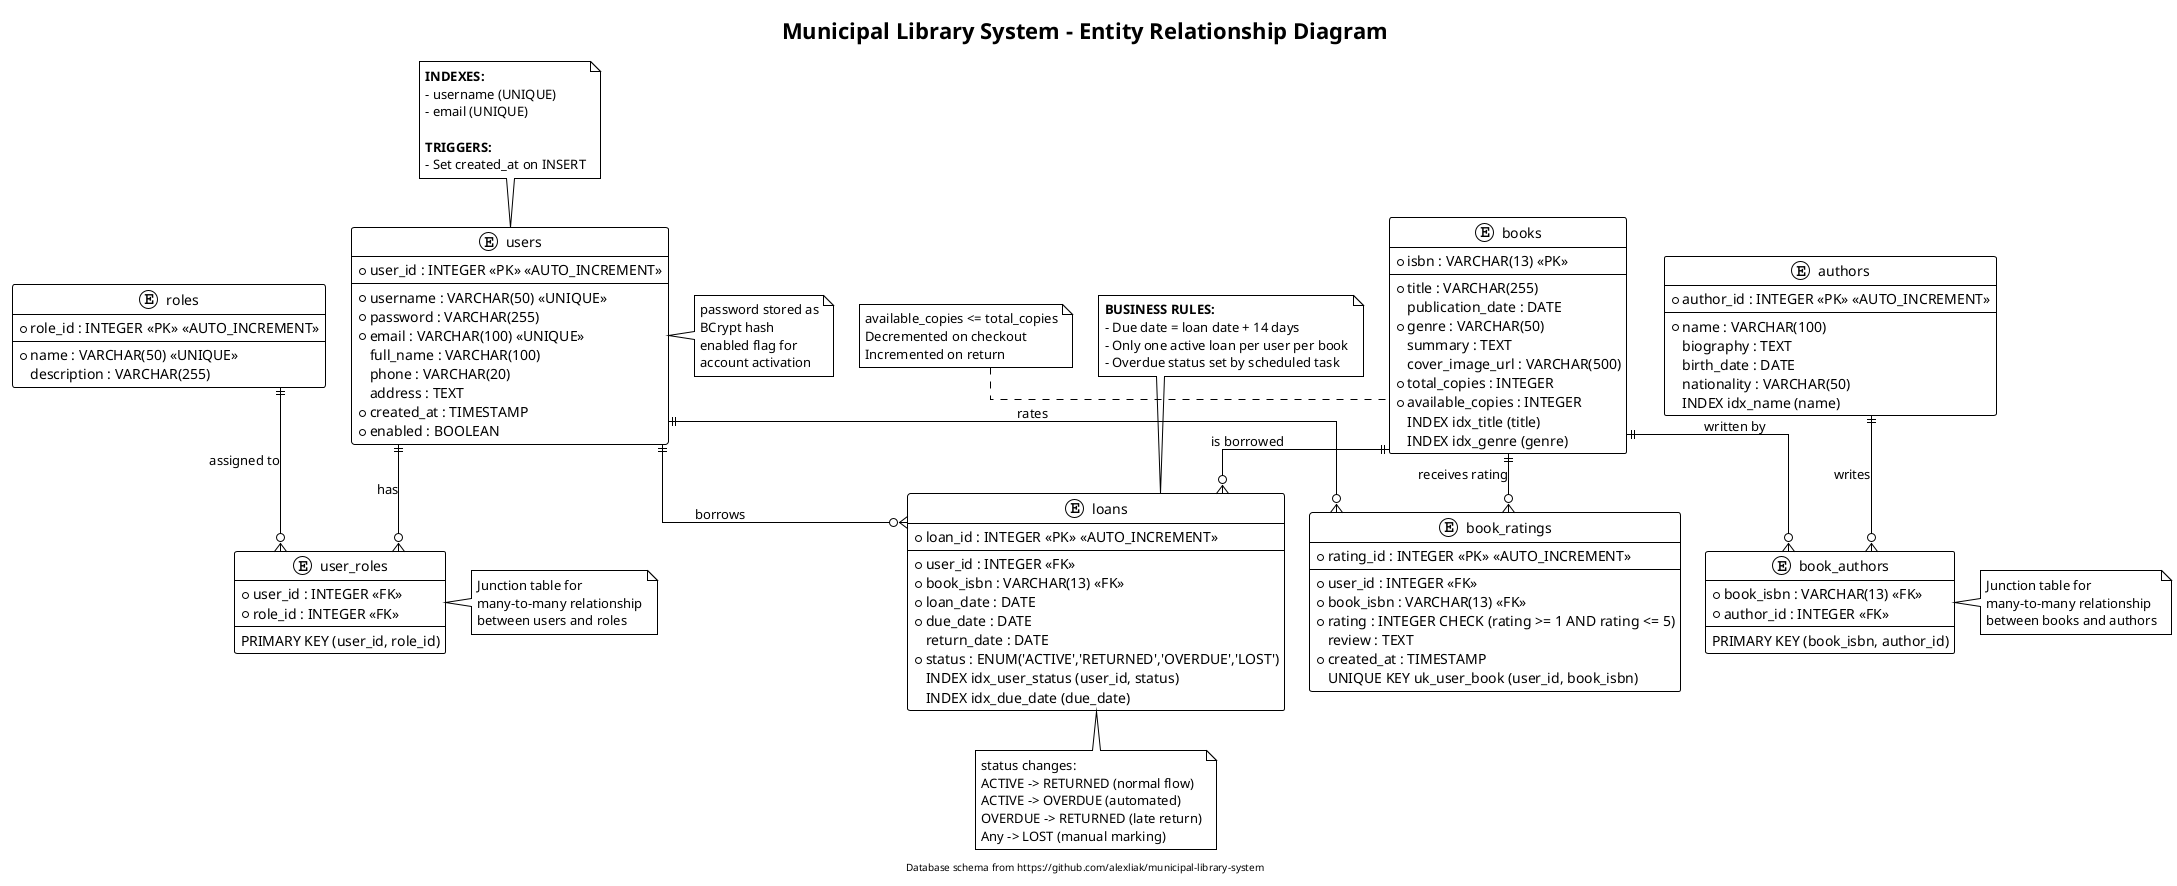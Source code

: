@startuml Municipal_Library_ERD
!theme plain
skinparam linetype ortho
skinparam ranksep 40
skinparam nodesep 25

title Municipal Library System - Entity Relationship Diagram
footer Database schema from https://github.com/alexliak/municipal-library-system

' Entity definitions with attributes
entity "users" as users {
    * user_id : INTEGER <<PK>> <<AUTO_INCREMENT>>
    --
    * username : VARCHAR(50) <<UNIQUE>>
    * password : VARCHAR(255)
    * email : VARCHAR(100) <<UNIQUE>>
    full_name : VARCHAR(100)
    phone : VARCHAR(20)
    address : TEXT
    * created_at : TIMESTAMP
    * enabled : BOOLEAN
}

entity "roles" as roles {
    * role_id : INTEGER <<PK>> <<AUTO_INCREMENT>>
    --
    * name : VARCHAR(50) <<UNIQUE>>
    description : VARCHAR(255)
}

entity "user_roles" as user_roles {
    * user_id : INTEGER <<FK>>
    * role_id : INTEGER <<FK>>
    --
    PRIMARY KEY (user_id, role_id)
}

entity "books" as books {
    * isbn : VARCHAR(13) <<PK>>
    --
    * title : VARCHAR(255)
    publication_date : DATE
    * genre : VARCHAR(50)
    summary : TEXT
    cover_image_url : VARCHAR(500)
    * total_copies : INTEGER
    * available_copies : INTEGER
    INDEX idx_title (title)
    INDEX idx_genre (genre)
}

entity "authors" as authors {
    * author_id : INTEGER <<PK>> <<AUTO_INCREMENT>>
    --
    * name : VARCHAR(100)
    biography : TEXT
    birth_date : DATE
    nationality : VARCHAR(50)
    INDEX idx_name (name)
}

entity "book_authors" as book_authors {
    * book_isbn : VARCHAR(13) <<FK>>
    * author_id : INTEGER <<FK>>
    --
    PRIMARY KEY (book_isbn, author_id)
}

entity "loans" as loans {
    * loan_id : INTEGER <<PK>> <<AUTO_INCREMENT>>
    --
    * user_id : INTEGER <<FK>>
    * book_isbn : VARCHAR(13) <<FK>>
    * loan_date : DATE
    * due_date : DATE
    return_date : DATE
    * status : ENUM('ACTIVE','RETURNED','OVERDUE','LOST')
    INDEX idx_user_status (user_id, status)
    INDEX idx_due_date (due_date)
}

entity "book_ratings" as book_ratings {
    * rating_id : INTEGER <<PK>> <<AUTO_INCREMENT>>
    --
    * user_id : INTEGER <<FK>>
    * book_isbn : VARCHAR(13) <<FK>>
    * rating : INTEGER CHECK (rating >= 1 AND rating <= 5)
    review : TEXT
    * created_at : TIMESTAMP
    UNIQUE KEY uk_user_book (user_id, book_isbn)
}

' Relationships with cardinality
users ||--o{ user_roles : "has"
roles ||--o{ user_roles : "assigned to"

users ||--o{ loans : "borrows"
books ||--o{ loans : "is borrowed"

users ||--o{ book_ratings : "rates"
books ||--o{ book_ratings : "receives rating"

books ||--o{ book_authors : "written by"
authors ||--o{ book_authors : "writes"

' Notes about constraints
note right of user_roles
    Junction table for
    many-to-many relationship
    between users and roles
end note

note right of book_authors
    Junction table for
    many-to-many relationship
    between books and authors
end note

note bottom of loans
    status changes:
    ACTIVE -> RETURNED (normal flow)
    ACTIVE -> OVERDUE (automated)
    OVERDUE -> RETURNED (late return)
    Any -> LOST (manual marking)
end note

note left of books
    available_copies <= total_copies
    Decremented on checkout
    Incremented on return
end note

note right of users
    password stored as
    BCrypt hash
    enabled flag for
    account activation
end note

' Additional schema information
note top of users
    <b>INDEXES:</b>
    - username (UNIQUE)
    - email (UNIQUE)
    
    <b>TRIGGERS:</b>
    - Set created_at on INSERT
end note

note top of loans
    <b>BUSINESS RULES:</b>
    - Due date = loan date + 14 days
    - Only one active loan per user per book
    - Overdue status set by scheduled task
end note

@enduml